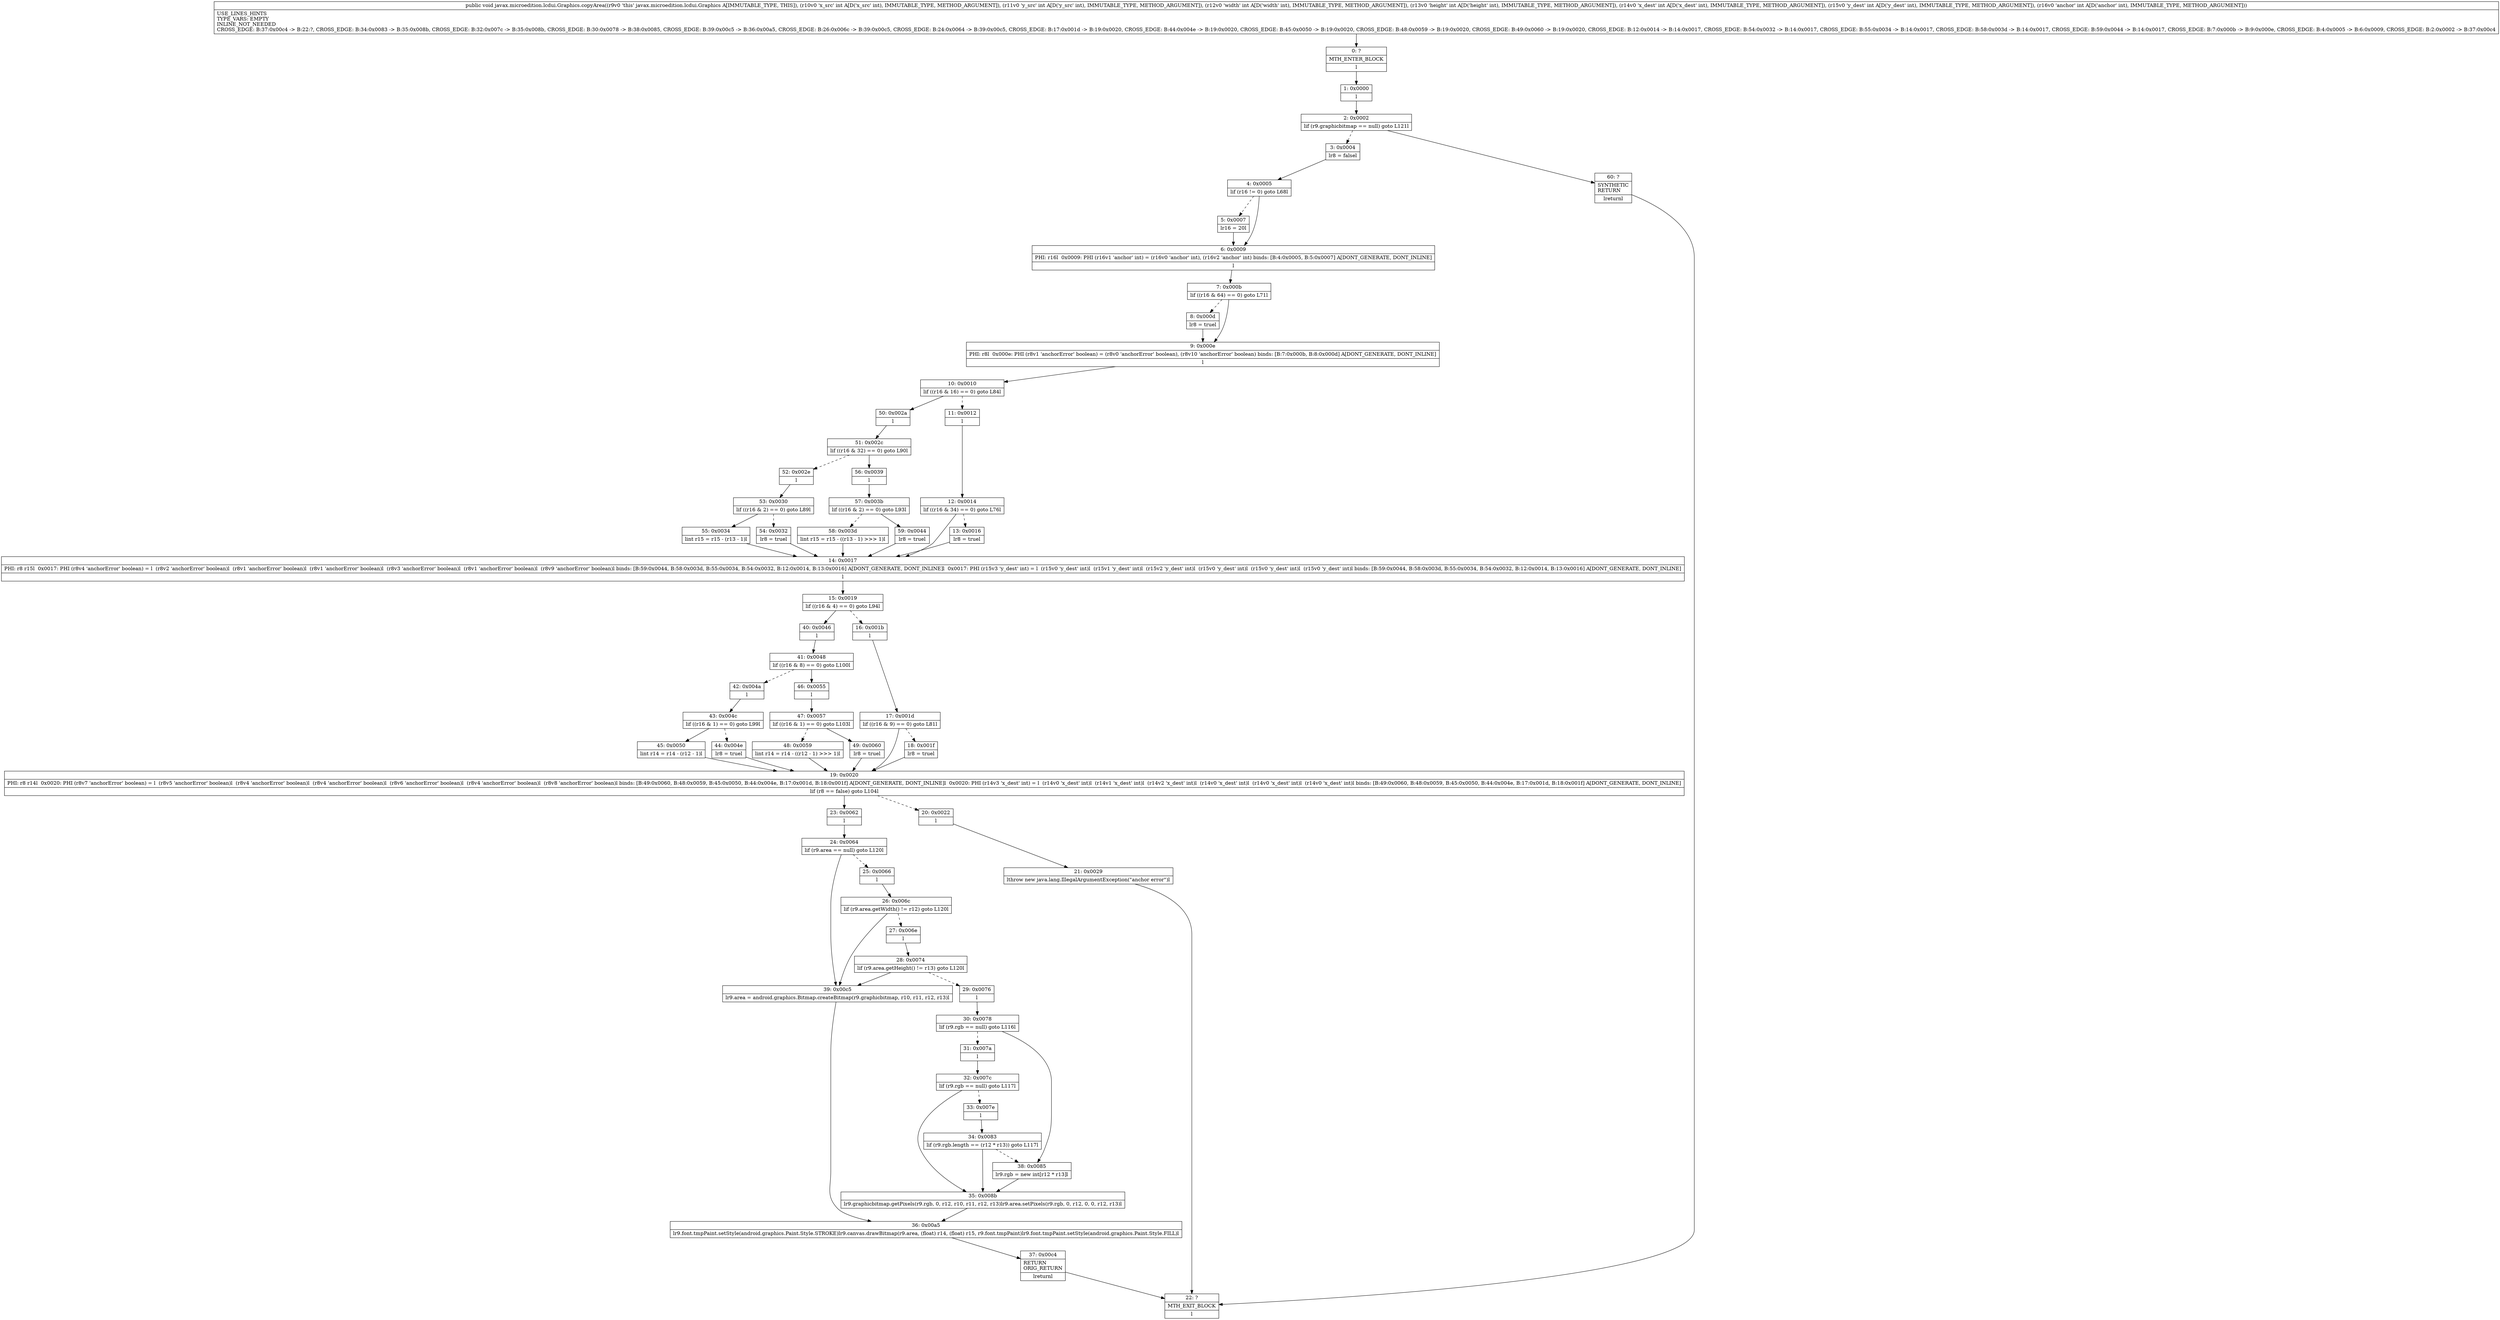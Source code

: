 digraph "CFG forjavax.microedition.lcdui.Graphics.copyArea(IIIIIII)V" {
Node_0 [shape=record,label="{0\:\ ?|MTH_ENTER_BLOCK\l|l}"];
Node_1 [shape=record,label="{1\:\ 0x0000|l}"];
Node_2 [shape=record,label="{2\:\ 0x0002|lif (r9.graphicbitmap == null) goto L121l}"];
Node_3 [shape=record,label="{3\:\ 0x0004|lr8 = falsel}"];
Node_4 [shape=record,label="{4\:\ 0x0005|lif (r16 != 0) goto L68l}"];
Node_5 [shape=record,label="{5\:\ 0x0007|lr16 = 20l}"];
Node_6 [shape=record,label="{6\:\ 0x0009|PHI: r16l  0x0009: PHI (r16v1 'anchor' int) = (r16v0 'anchor' int), (r16v2 'anchor' int) binds: [B:4:0x0005, B:5:0x0007] A[DONT_GENERATE, DONT_INLINE]\l|l}"];
Node_7 [shape=record,label="{7\:\ 0x000b|lif ((r16 & 64) == 0) goto L71l}"];
Node_8 [shape=record,label="{8\:\ 0x000d|lr8 = truel}"];
Node_9 [shape=record,label="{9\:\ 0x000e|PHI: r8l  0x000e: PHI (r8v1 'anchorError' boolean) = (r8v0 'anchorError' boolean), (r8v10 'anchorError' boolean) binds: [B:7:0x000b, B:8:0x000d] A[DONT_GENERATE, DONT_INLINE]\l|l}"];
Node_10 [shape=record,label="{10\:\ 0x0010|lif ((r16 & 16) == 0) goto L84l}"];
Node_11 [shape=record,label="{11\:\ 0x0012|l}"];
Node_12 [shape=record,label="{12\:\ 0x0014|lif ((r16 & 34) == 0) goto L76l}"];
Node_13 [shape=record,label="{13\:\ 0x0016|lr8 = truel}"];
Node_14 [shape=record,label="{14\:\ 0x0017|PHI: r8 r15l  0x0017: PHI (r8v4 'anchorError' boolean) = l  (r8v2 'anchorError' boolean)l  (r8v1 'anchorError' boolean)l  (r8v1 'anchorError' boolean)l  (r8v3 'anchorError' boolean)l  (r8v1 'anchorError' boolean)l  (r8v9 'anchorError' boolean)l binds: [B:59:0x0044, B:58:0x003d, B:55:0x0034, B:54:0x0032, B:12:0x0014, B:13:0x0016] A[DONT_GENERATE, DONT_INLINE]l  0x0017: PHI (r15v3 'y_dest' int) = l  (r15v0 'y_dest' int)l  (r15v1 'y_dest' int)l  (r15v2 'y_dest' int)l  (r15v0 'y_dest' int)l  (r15v0 'y_dest' int)l  (r15v0 'y_dest' int)l binds: [B:59:0x0044, B:58:0x003d, B:55:0x0034, B:54:0x0032, B:12:0x0014, B:13:0x0016] A[DONT_GENERATE, DONT_INLINE]\l|l}"];
Node_15 [shape=record,label="{15\:\ 0x0019|lif ((r16 & 4) == 0) goto L94l}"];
Node_16 [shape=record,label="{16\:\ 0x001b|l}"];
Node_17 [shape=record,label="{17\:\ 0x001d|lif ((r16 & 9) == 0) goto L81l}"];
Node_18 [shape=record,label="{18\:\ 0x001f|lr8 = truel}"];
Node_19 [shape=record,label="{19\:\ 0x0020|PHI: r8 r14l  0x0020: PHI (r8v7 'anchorError' boolean) = l  (r8v5 'anchorError' boolean)l  (r8v4 'anchorError' boolean)l  (r8v4 'anchorError' boolean)l  (r8v6 'anchorError' boolean)l  (r8v4 'anchorError' boolean)l  (r8v8 'anchorError' boolean)l binds: [B:49:0x0060, B:48:0x0059, B:45:0x0050, B:44:0x004e, B:17:0x001d, B:18:0x001f] A[DONT_GENERATE, DONT_INLINE]l  0x0020: PHI (r14v3 'x_dest' int) = l  (r14v0 'x_dest' int)l  (r14v1 'x_dest' int)l  (r14v2 'x_dest' int)l  (r14v0 'x_dest' int)l  (r14v0 'x_dest' int)l  (r14v0 'x_dest' int)l binds: [B:49:0x0060, B:48:0x0059, B:45:0x0050, B:44:0x004e, B:17:0x001d, B:18:0x001f] A[DONT_GENERATE, DONT_INLINE]\l|lif (r8 == false) goto L104l}"];
Node_20 [shape=record,label="{20\:\ 0x0022|l}"];
Node_21 [shape=record,label="{21\:\ 0x0029|lthrow new java.lang.IllegalArgumentException(\"anchor error\")l}"];
Node_22 [shape=record,label="{22\:\ ?|MTH_EXIT_BLOCK\l|l}"];
Node_23 [shape=record,label="{23\:\ 0x0062|l}"];
Node_24 [shape=record,label="{24\:\ 0x0064|lif (r9.area == null) goto L120l}"];
Node_25 [shape=record,label="{25\:\ 0x0066|l}"];
Node_26 [shape=record,label="{26\:\ 0x006c|lif (r9.area.getWidth() != r12) goto L120l}"];
Node_27 [shape=record,label="{27\:\ 0x006e|l}"];
Node_28 [shape=record,label="{28\:\ 0x0074|lif (r9.area.getHeight() != r13) goto L120l}"];
Node_29 [shape=record,label="{29\:\ 0x0076|l}"];
Node_30 [shape=record,label="{30\:\ 0x0078|lif (r9.rgb == null) goto L116l}"];
Node_31 [shape=record,label="{31\:\ 0x007a|l}"];
Node_32 [shape=record,label="{32\:\ 0x007c|lif (r9.rgb == null) goto L117l}"];
Node_33 [shape=record,label="{33\:\ 0x007e|l}"];
Node_34 [shape=record,label="{34\:\ 0x0083|lif (r9.rgb.length == (r12 * r13)) goto L117l}"];
Node_35 [shape=record,label="{35\:\ 0x008b|lr9.graphicbitmap.getPixels(r9.rgb, 0, r12, r10, r11, r12, r13)lr9.area.setPixels(r9.rgb, 0, r12, 0, 0, r12, r13)l}"];
Node_36 [shape=record,label="{36\:\ 0x00a5|lr9.font.tmpPaint.setStyle(android.graphics.Paint.Style.STROKE)lr9.canvas.drawBitmap(r9.area, (float) r14, (float) r15, r9.font.tmpPaint)lr9.font.tmpPaint.setStyle(android.graphics.Paint.Style.FILL)l}"];
Node_37 [shape=record,label="{37\:\ 0x00c4|RETURN\lORIG_RETURN\l|lreturnl}"];
Node_38 [shape=record,label="{38\:\ 0x0085|lr9.rgb = new int[r12 * r13]l}"];
Node_39 [shape=record,label="{39\:\ 0x00c5|lr9.area = android.graphics.Bitmap.createBitmap(r9.graphicbitmap, r10, r11, r12, r13)l}"];
Node_40 [shape=record,label="{40\:\ 0x0046|l}"];
Node_41 [shape=record,label="{41\:\ 0x0048|lif ((r16 & 8) == 0) goto L100l}"];
Node_42 [shape=record,label="{42\:\ 0x004a|l}"];
Node_43 [shape=record,label="{43\:\ 0x004c|lif ((r16 & 1) == 0) goto L99l}"];
Node_44 [shape=record,label="{44\:\ 0x004e|lr8 = truel}"];
Node_45 [shape=record,label="{45\:\ 0x0050|lint r14 = r14 \- (r12 \- 1)l}"];
Node_46 [shape=record,label="{46\:\ 0x0055|l}"];
Node_47 [shape=record,label="{47\:\ 0x0057|lif ((r16 & 1) == 0) goto L103l}"];
Node_48 [shape=record,label="{48\:\ 0x0059|lint r14 = r14 \- ((r12 \- 1) \>\>\> 1)l}"];
Node_49 [shape=record,label="{49\:\ 0x0060|lr8 = truel}"];
Node_50 [shape=record,label="{50\:\ 0x002a|l}"];
Node_51 [shape=record,label="{51\:\ 0x002c|lif ((r16 & 32) == 0) goto L90l}"];
Node_52 [shape=record,label="{52\:\ 0x002e|l}"];
Node_53 [shape=record,label="{53\:\ 0x0030|lif ((r16 & 2) == 0) goto L89l}"];
Node_54 [shape=record,label="{54\:\ 0x0032|lr8 = truel}"];
Node_55 [shape=record,label="{55\:\ 0x0034|lint r15 = r15 \- (r13 \- 1)l}"];
Node_56 [shape=record,label="{56\:\ 0x0039|l}"];
Node_57 [shape=record,label="{57\:\ 0x003b|lif ((r16 & 2) == 0) goto L93l}"];
Node_58 [shape=record,label="{58\:\ 0x003d|lint r15 = r15 \- ((r13 \- 1) \>\>\> 1)l}"];
Node_59 [shape=record,label="{59\:\ 0x0044|lr8 = truel}"];
Node_60 [shape=record,label="{60\:\ ?|SYNTHETIC\lRETURN\l|lreturnl}"];
MethodNode[shape=record,label="{public void javax.microedition.lcdui.Graphics.copyArea((r9v0 'this' javax.microedition.lcdui.Graphics A[IMMUTABLE_TYPE, THIS]), (r10v0 'x_src' int A[D('x_src' int), IMMUTABLE_TYPE, METHOD_ARGUMENT]), (r11v0 'y_src' int A[D('y_src' int), IMMUTABLE_TYPE, METHOD_ARGUMENT]), (r12v0 'width' int A[D('width' int), IMMUTABLE_TYPE, METHOD_ARGUMENT]), (r13v0 'height' int A[D('height' int), IMMUTABLE_TYPE, METHOD_ARGUMENT]), (r14v0 'x_dest' int A[D('x_dest' int), IMMUTABLE_TYPE, METHOD_ARGUMENT]), (r15v0 'y_dest' int A[D('y_dest' int), IMMUTABLE_TYPE, METHOD_ARGUMENT]), (r16v0 'anchor' int A[D('anchor' int), IMMUTABLE_TYPE, METHOD_ARGUMENT]))  | USE_LINES_HINTS\lTYPE_VARS: EMPTY\lINLINE_NOT_NEEDED\lCROSS_EDGE: B:37:0x00c4 \-\> B:22:?, CROSS_EDGE: B:34:0x0083 \-\> B:35:0x008b, CROSS_EDGE: B:32:0x007c \-\> B:35:0x008b, CROSS_EDGE: B:30:0x0078 \-\> B:38:0x0085, CROSS_EDGE: B:39:0x00c5 \-\> B:36:0x00a5, CROSS_EDGE: B:26:0x006c \-\> B:39:0x00c5, CROSS_EDGE: B:24:0x0064 \-\> B:39:0x00c5, CROSS_EDGE: B:17:0x001d \-\> B:19:0x0020, CROSS_EDGE: B:44:0x004e \-\> B:19:0x0020, CROSS_EDGE: B:45:0x0050 \-\> B:19:0x0020, CROSS_EDGE: B:48:0x0059 \-\> B:19:0x0020, CROSS_EDGE: B:49:0x0060 \-\> B:19:0x0020, CROSS_EDGE: B:12:0x0014 \-\> B:14:0x0017, CROSS_EDGE: B:54:0x0032 \-\> B:14:0x0017, CROSS_EDGE: B:55:0x0034 \-\> B:14:0x0017, CROSS_EDGE: B:58:0x003d \-\> B:14:0x0017, CROSS_EDGE: B:59:0x0044 \-\> B:14:0x0017, CROSS_EDGE: B:7:0x000b \-\> B:9:0x000e, CROSS_EDGE: B:4:0x0005 \-\> B:6:0x0009, CROSS_EDGE: B:2:0x0002 \-\> B:37:0x00c4\l}"];
MethodNode -> Node_0;
Node_0 -> Node_1;
Node_1 -> Node_2;
Node_2 -> Node_3[style=dashed];
Node_2 -> Node_60;
Node_3 -> Node_4;
Node_4 -> Node_5[style=dashed];
Node_4 -> Node_6;
Node_5 -> Node_6;
Node_6 -> Node_7;
Node_7 -> Node_8[style=dashed];
Node_7 -> Node_9;
Node_8 -> Node_9;
Node_9 -> Node_10;
Node_10 -> Node_11[style=dashed];
Node_10 -> Node_50;
Node_11 -> Node_12;
Node_12 -> Node_13[style=dashed];
Node_12 -> Node_14;
Node_13 -> Node_14;
Node_14 -> Node_15;
Node_15 -> Node_16[style=dashed];
Node_15 -> Node_40;
Node_16 -> Node_17;
Node_17 -> Node_18[style=dashed];
Node_17 -> Node_19;
Node_18 -> Node_19;
Node_19 -> Node_20[style=dashed];
Node_19 -> Node_23;
Node_20 -> Node_21;
Node_21 -> Node_22;
Node_23 -> Node_24;
Node_24 -> Node_25[style=dashed];
Node_24 -> Node_39;
Node_25 -> Node_26;
Node_26 -> Node_27[style=dashed];
Node_26 -> Node_39;
Node_27 -> Node_28;
Node_28 -> Node_29[style=dashed];
Node_28 -> Node_39;
Node_29 -> Node_30;
Node_30 -> Node_31[style=dashed];
Node_30 -> Node_38;
Node_31 -> Node_32;
Node_32 -> Node_33[style=dashed];
Node_32 -> Node_35;
Node_33 -> Node_34;
Node_34 -> Node_38[style=dashed];
Node_34 -> Node_35;
Node_35 -> Node_36;
Node_36 -> Node_37;
Node_37 -> Node_22;
Node_38 -> Node_35;
Node_39 -> Node_36;
Node_40 -> Node_41;
Node_41 -> Node_42[style=dashed];
Node_41 -> Node_46;
Node_42 -> Node_43;
Node_43 -> Node_44[style=dashed];
Node_43 -> Node_45;
Node_44 -> Node_19;
Node_45 -> Node_19;
Node_46 -> Node_47;
Node_47 -> Node_48[style=dashed];
Node_47 -> Node_49;
Node_48 -> Node_19;
Node_49 -> Node_19;
Node_50 -> Node_51;
Node_51 -> Node_52[style=dashed];
Node_51 -> Node_56;
Node_52 -> Node_53;
Node_53 -> Node_54[style=dashed];
Node_53 -> Node_55;
Node_54 -> Node_14;
Node_55 -> Node_14;
Node_56 -> Node_57;
Node_57 -> Node_58[style=dashed];
Node_57 -> Node_59;
Node_58 -> Node_14;
Node_59 -> Node_14;
Node_60 -> Node_22;
}

